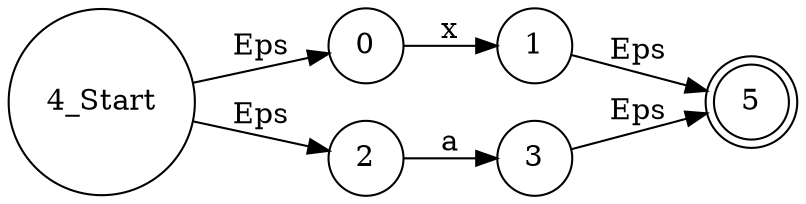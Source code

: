 digraph nfa
{
rankdir = LR
node [shape = circle];
4[shape = circle, label = "4_Start"]
0 -> 1 [label = "x"]

2 -> 3 [label = "a"]

1 -> 5 [label = "Eps"]

3 -> 5 [label = "Eps"]

4 -> 0 [label = "Eps"]

4 -> 2 [label = "Eps"]

5[shape = doublecircle]
}
